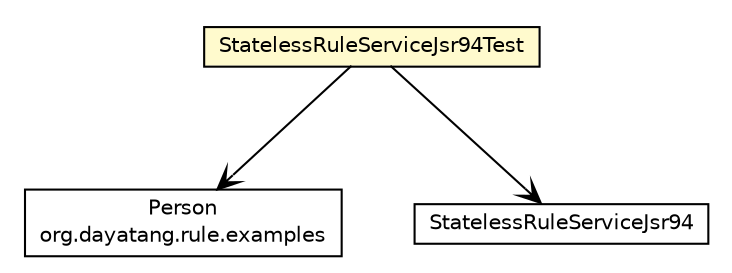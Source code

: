 #!/usr/local/bin/dot
#
# Class diagram 
# Generated by UMLGraph version R5_6_6-8-g8d7759 (http://www.umlgraph.org/)
#

digraph G {
	edge [fontname="Helvetica",fontsize=10,labelfontname="Helvetica",labelfontsize=10];
	node [fontname="Helvetica",fontsize=10,shape=plaintext];
	nodesep=0.25;
	ranksep=0.5;
	// org.dayatang.rule.examples.Person
	c44095 [label=<<table title="org.dayatang.rule.examples.Person" border="0" cellborder="1" cellspacing="0" cellpadding="2" port="p" href="../examples/Person.html">
		<tr><td><table border="0" cellspacing="0" cellpadding="1">
<tr><td align="center" balign="center"> Person </td></tr>
<tr><td align="center" balign="center"> org.dayatang.rule.examples </td></tr>
		</table></td></tr>
		</table>>, URL="../examples/Person.html", fontname="Helvetica", fontcolor="black", fontsize=10.0];
	// org.dayatang.rule.impl.StatelessRuleServiceJsr94Test
	c44100 [label=<<table title="org.dayatang.rule.impl.StatelessRuleServiceJsr94Test" border="0" cellborder="1" cellspacing="0" cellpadding="2" port="p" bgcolor="lemonChiffon" href="./StatelessRuleServiceJsr94Test.html">
		<tr><td><table border="0" cellspacing="0" cellpadding="1">
<tr><td align="center" balign="center"> StatelessRuleServiceJsr94Test </td></tr>
		</table></td></tr>
		</table>>, URL="./StatelessRuleServiceJsr94Test.html", fontname="Helvetica", fontcolor="black", fontsize=10.0];
	// org.dayatang.rule.impl.StatelessRuleServiceJsr94Test NAVASSOC org.dayatang.rule.impl.StatelessRuleServiceJsr94
	c44100:p -> c44172:p [taillabel="", label=" "headlabel="", fontname="Helvetica", fontcolor="black", fontsize=10.0, color="black", arrowhead=open];
	// org.dayatang.rule.impl.StatelessRuleServiceJsr94Test NAVASSOC org.dayatang.rule.examples.Person
	c44100:p -> c44095:p [taillabel="", label=" "headlabel="", fontname="Helvetica", fontcolor="black", fontsize=10.0, color="black", arrowhead=open];
	// org.dayatang.rule.impl.StatelessRuleServiceJsr94
	c44172 [label=<<table title="org.dayatang.rule.impl.StatelessRuleServiceJsr94" border="0" cellborder="1" cellspacing="0" cellpadding="2" port="p" href="http://java.sun.com/j2se/1.4.2/docs/api/org/dayatang/rule/impl/StatelessRuleServiceJsr94.html">
		<tr><td><table border="0" cellspacing="0" cellpadding="1">
<tr><td align="center" balign="center"> StatelessRuleServiceJsr94 </td></tr>
		</table></td></tr>
		</table>>, URL="http://java.sun.com/j2se/1.4.2/docs/api/org/dayatang/rule/impl/StatelessRuleServiceJsr94.html", fontname="Helvetica", fontcolor="black", fontsize=10.0];
}

